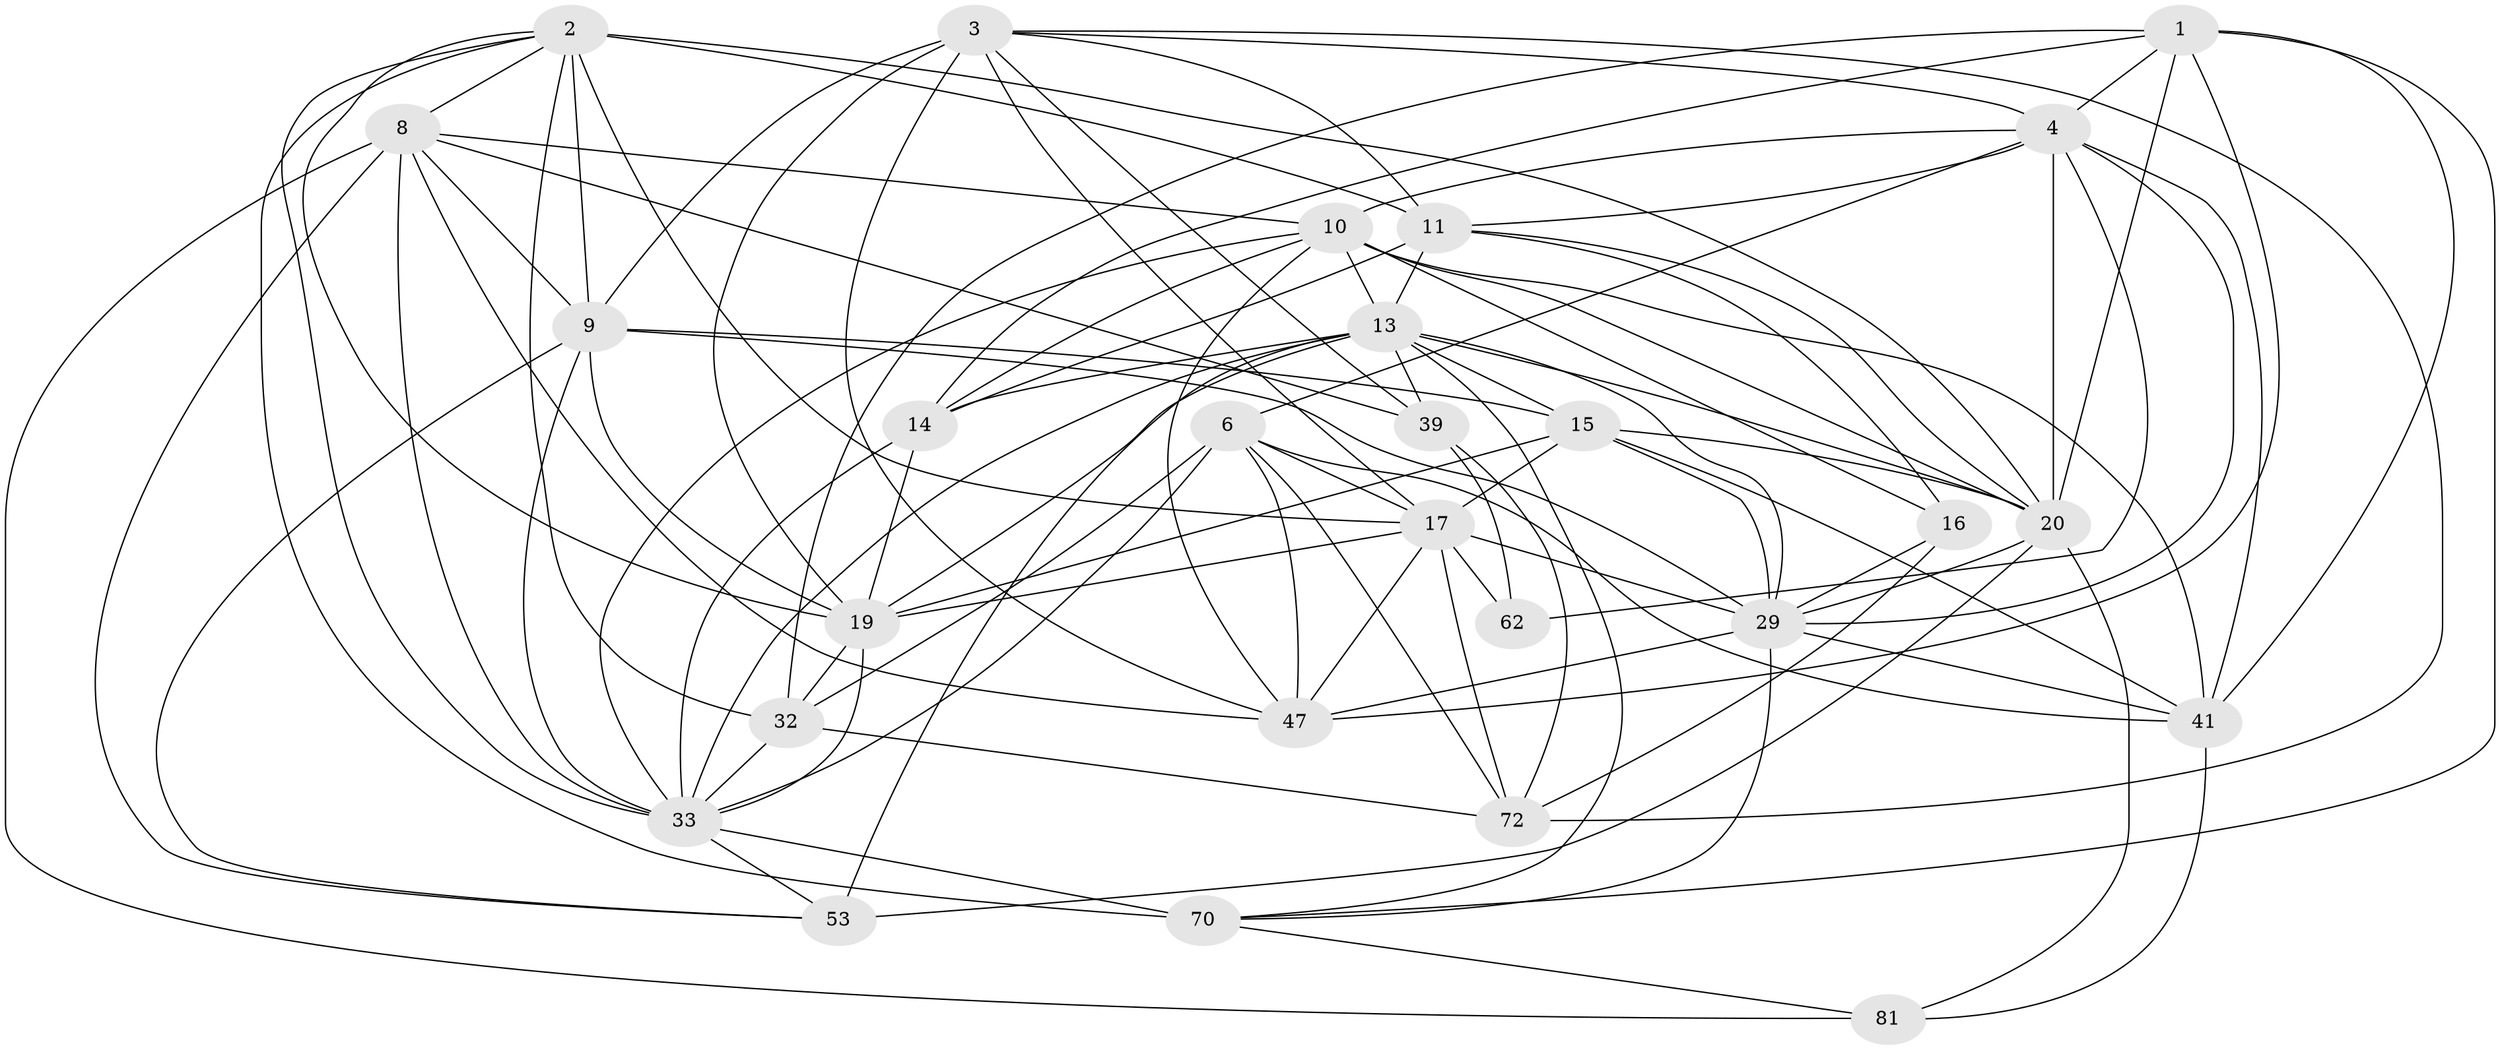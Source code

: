 // original degree distribution, {4: 1.0}
// Generated by graph-tools (version 1.1) at 2025/21/03/04/25 18:21:02]
// undirected, 27 vertices, 99 edges
graph export_dot {
graph [start="1"]
  node [color=gray90,style=filled];
  1 [super="+12"];
  2 [super="+26+60"];
  3 [super="+5+44"];
  4 [super="+7"];
  6 [super="+31+69"];
  8 [super="+71+67"];
  9 [super="+88+57"];
  10 [super="+18+25+40"];
  11 [super="+36+23+22"];
  13 [super="+54+77+90"];
  14 [super="+46+56"];
  15 [super="+21"];
  16;
  17 [super="+28+30"];
  19 [super="+58+64+24"];
  20 [super="+34+35"];
  29 [super="+49+51"];
  32 [super="+38+61"];
  33 [super="+42+43"];
  39 [super="+59"];
  41 [super="+74+65"];
  47 [super="+75"];
  53 [super="+66"];
  62;
  70 [super="+91"];
  72 [super="+82"];
  81;
  1 -- 47 [weight=2];
  1 -- 41;
  1 -- 4;
  1 -- 14 [weight=2];
  1 -- 70;
  1 -- 32;
  1 -- 20 [weight=2];
  2 -- 11 [weight=3];
  2 -- 33;
  2 -- 32;
  2 -- 70 [weight=3];
  2 -- 8;
  2 -- 17 [weight=2];
  2 -- 9;
  2 -- 19;
  2 -- 20;
  3 -- 9;
  3 -- 11;
  3 -- 39;
  3 -- 47;
  3 -- 19;
  3 -- 72;
  3 -- 4;
  3 -- 17;
  4 -- 62;
  4 -- 41;
  4 -- 6;
  4 -- 20;
  4 -- 11;
  4 -- 29 [weight=2];
  4 -- 10;
  6 -- 32;
  6 -- 41 [weight=2];
  6 -- 72;
  6 -- 33;
  6 -- 47;
  6 -- 17;
  8 -- 81;
  8 -- 53;
  8 -- 33;
  8 -- 39;
  8 -- 47;
  8 -- 9;
  8 -- 10;
  9 -- 53;
  9 -- 33;
  9 -- 29;
  9 -- 19;
  9 -- 15;
  10 -- 33 [weight=2];
  10 -- 47;
  10 -- 41;
  10 -- 16;
  10 -- 20 [weight=2];
  10 -- 13 [weight=2];
  10 -- 14;
  11 -- 16;
  11 -- 13;
  11 -- 14 [weight=2];
  11 -- 20;
  13 -- 53 [weight=2];
  13 -- 39 [weight=2];
  13 -- 14;
  13 -- 33;
  13 -- 70;
  13 -- 29;
  13 -- 19;
  13 -- 20;
  13 -- 15;
  14 -- 19;
  14 -- 33;
  15 -- 20;
  15 -- 29;
  15 -- 17;
  15 -- 19 [weight=2];
  15 -- 41;
  16 -- 72;
  16 -- 29;
  17 -- 62 [weight=2];
  17 -- 19;
  17 -- 72;
  17 -- 29 [weight=2];
  17 -- 47;
  19 -- 33;
  19 -- 32;
  20 -- 29;
  20 -- 81;
  20 -- 53;
  29 -- 47;
  29 -- 41;
  29 -- 70;
  32 -- 72;
  32 -- 33;
  33 -- 70;
  33 -- 53;
  39 -- 72;
  39 -- 62;
  41 -- 81;
  70 -- 81;
}
